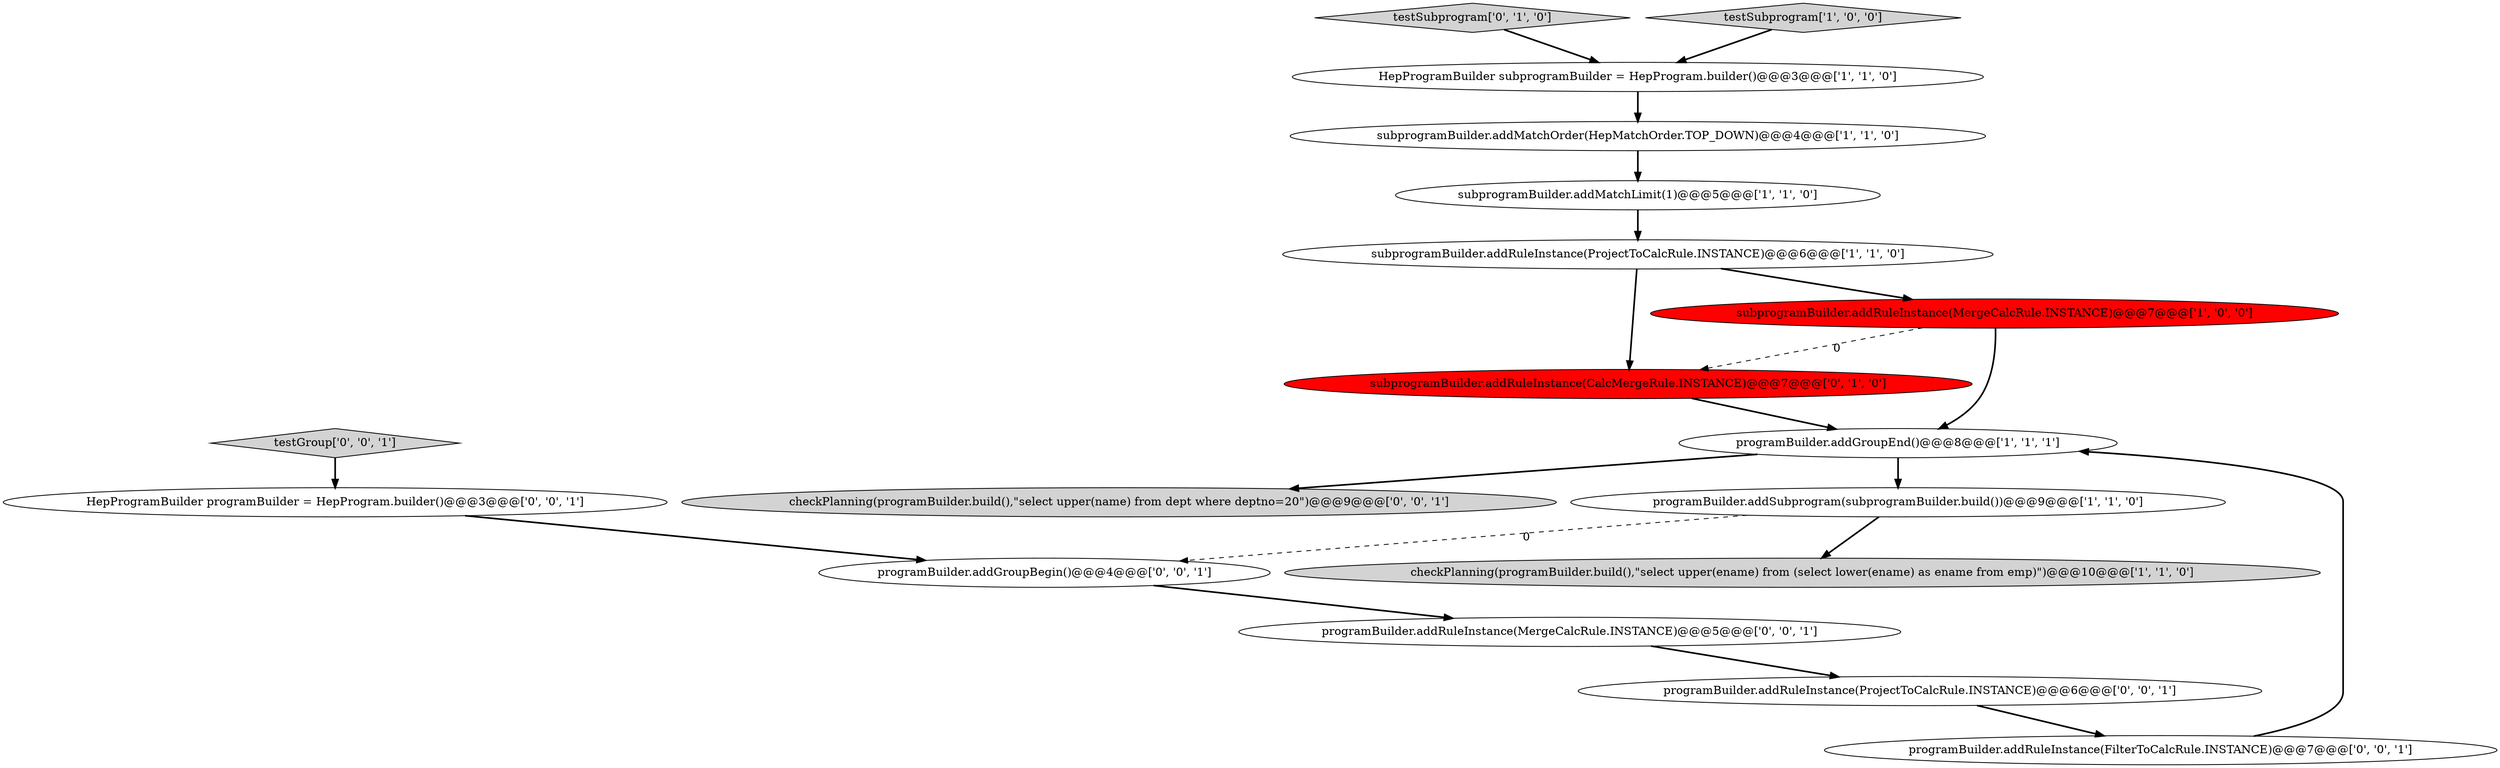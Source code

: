 digraph {
15 [style = filled, label = "checkPlanning(programBuilder.build(),\"select upper(name) from dept where deptno=20\")@@@9@@@['0', '0', '1']", fillcolor = lightgray, shape = ellipse image = "AAA0AAABBB3BBB"];
13 [style = filled, label = "programBuilder.addRuleInstance(ProjectToCalcRule.INSTANCE)@@@6@@@['0', '0', '1']", fillcolor = white, shape = ellipse image = "AAA0AAABBB3BBB"];
6 [style = filled, label = "checkPlanning(programBuilder.build(),\"select upper(ename) from (select lower(ename) as ename from emp)\")@@@10@@@['1', '1', '0']", fillcolor = lightgray, shape = ellipse image = "AAA0AAABBB1BBB"];
2 [style = filled, label = "programBuilder.addSubprogram(subprogramBuilder.build())@@@9@@@['1', '1', '0']", fillcolor = white, shape = ellipse image = "AAA0AAABBB1BBB"];
12 [style = filled, label = "HepProgramBuilder programBuilder = HepProgram.builder()@@@3@@@['0', '0', '1']", fillcolor = white, shape = ellipse image = "AAA0AAABBB3BBB"];
11 [style = filled, label = "testGroup['0', '0', '1']", fillcolor = lightgray, shape = diamond image = "AAA0AAABBB3BBB"];
1 [style = filled, label = "subprogramBuilder.addMatchLimit(1)@@@5@@@['1', '1', '0']", fillcolor = white, shape = ellipse image = "AAA0AAABBB1BBB"];
4 [style = filled, label = "subprogramBuilder.addMatchOrder(HepMatchOrder.TOP_DOWN)@@@4@@@['1', '1', '0']", fillcolor = white, shape = ellipse image = "AAA0AAABBB1BBB"];
9 [style = filled, label = "testSubprogram['0', '1', '0']", fillcolor = lightgray, shape = diamond image = "AAA0AAABBB2BBB"];
5 [style = filled, label = "programBuilder.addGroupEnd()@@@8@@@['1', '1', '1']", fillcolor = white, shape = ellipse image = "AAA0AAABBB1BBB"];
14 [style = filled, label = "programBuilder.addGroupBegin()@@@4@@@['0', '0', '1']", fillcolor = white, shape = ellipse image = "AAA0AAABBB3BBB"];
3 [style = filled, label = "subprogramBuilder.addRuleInstance(ProjectToCalcRule.INSTANCE)@@@6@@@['1', '1', '0']", fillcolor = white, shape = ellipse image = "AAA0AAABBB1BBB"];
7 [style = filled, label = "testSubprogram['1', '0', '0']", fillcolor = lightgray, shape = diamond image = "AAA0AAABBB1BBB"];
10 [style = filled, label = "subprogramBuilder.addRuleInstance(CalcMergeRule.INSTANCE)@@@7@@@['0', '1', '0']", fillcolor = red, shape = ellipse image = "AAA1AAABBB2BBB"];
17 [style = filled, label = "programBuilder.addRuleInstance(FilterToCalcRule.INSTANCE)@@@7@@@['0', '0', '1']", fillcolor = white, shape = ellipse image = "AAA0AAABBB3BBB"];
16 [style = filled, label = "programBuilder.addRuleInstance(MergeCalcRule.INSTANCE)@@@5@@@['0', '0', '1']", fillcolor = white, shape = ellipse image = "AAA0AAABBB3BBB"];
0 [style = filled, label = "HepProgramBuilder subprogramBuilder = HepProgram.builder()@@@3@@@['1', '1', '0']", fillcolor = white, shape = ellipse image = "AAA0AAABBB1BBB"];
8 [style = filled, label = "subprogramBuilder.addRuleInstance(MergeCalcRule.INSTANCE)@@@7@@@['1', '0', '0']", fillcolor = red, shape = ellipse image = "AAA1AAABBB1BBB"];
1->3 [style = bold, label=""];
14->16 [style = bold, label=""];
3->10 [style = bold, label=""];
5->15 [style = bold, label=""];
13->17 [style = bold, label=""];
5->2 [style = bold, label=""];
4->1 [style = bold, label=""];
7->0 [style = bold, label=""];
16->13 [style = bold, label=""];
17->5 [style = bold, label=""];
11->12 [style = bold, label=""];
10->5 [style = bold, label=""];
9->0 [style = bold, label=""];
8->5 [style = bold, label=""];
8->10 [style = dashed, label="0"];
2->14 [style = dashed, label="0"];
0->4 [style = bold, label=""];
2->6 [style = bold, label=""];
3->8 [style = bold, label=""];
12->14 [style = bold, label=""];
}
